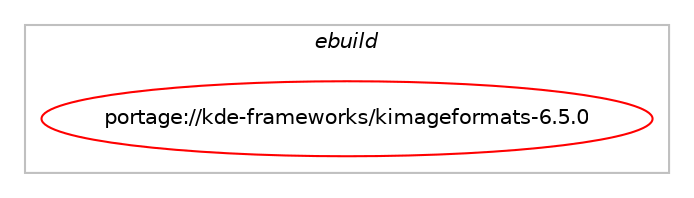digraph prolog {

# *************
# Graph options
# *************

newrank=true;
concentrate=true;
compound=true;
graph [rankdir=LR,fontname=Helvetica,fontsize=10,ranksep=1.5];#, ranksep=2.5, nodesep=0.2];
edge  [arrowhead=vee];
node  [fontname=Helvetica,fontsize=10];

# **********
# The ebuild
# **********

subgraph cluster_leftcol {
color=gray;
label=<<i>ebuild</i>>;
id [label="portage://kde-frameworks/kimageformats-6.5.0", color=red, width=4, href="../kde-frameworks/kimageformats-6.5.0.svg"];
}

# ****************
# The dependencies
# ****************

subgraph cluster_midcol {
color=gray;
label=<<i>dependencies</i>>;
subgraph cluster_compile {
fillcolor="#eeeeee";
style=filled;
label=<<i>compile</i>>;
# *** BEGIN UNKNOWN DEPENDENCY TYPE (TODO) ***
# id -> equal(use_conditional_group(positive,avif,portage://kde-frameworks/kimageformats-6.5.0,[package_dependency(portage://kde-frameworks/kimageformats-6.5.0,install,no,media-libs,libavif,greaterequal,[0.8.2,,,0.8.2],any_same_slot,[])]))
# *** END UNKNOWN DEPENDENCY TYPE (TODO) ***

# *** BEGIN UNKNOWN DEPENDENCY TYPE (TODO) ***
# id -> equal(use_conditional_group(positive,eps,portage://kde-frameworks/kimageformats-6.5.0,[package_dependency(portage://kde-frameworks/kimageformats-6.5.0,install,no,dev-qt,qtbase,greaterequal,[6.6.2,,,6.6.2],[slot(6)],[use(enable(widgets),none)])]))
# *** END UNKNOWN DEPENDENCY TYPE (TODO) ***

# *** BEGIN UNKNOWN DEPENDENCY TYPE (TODO) ***
# id -> equal(use_conditional_group(positive,heif,portage://kde-frameworks/kimageformats-6.5.0,[package_dependency(portage://kde-frameworks/kimageformats-6.5.0,install,no,media-libs,libheif,greaterequal,[1.10.0,,,1.10.0],any_same_slot,[])]))
# *** END UNKNOWN DEPENDENCY TYPE (TODO) ***

# *** BEGIN UNKNOWN DEPENDENCY TYPE (TODO) ***
# id -> equal(use_conditional_group(positive,jpegxl,portage://kde-frameworks/kimageformats-6.5.0,[package_dependency(portage://kde-frameworks/kimageformats-6.5.0,install,no,media-libs,libjxl,greaterequal,[0.7.0,,,0.7.0],any_same_slot,[])]))
# *** END UNKNOWN DEPENDENCY TYPE (TODO) ***

# *** BEGIN UNKNOWN DEPENDENCY TYPE (TODO) ***
# id -> equal(use_conditional_group(positive,openexr,portage://kde-frameworks/kimageformats-6.5.0,[package_dependency(portage://kde-frameworks/kimageformats-6.5.0,install,no,media-libs,openexr,greaterequal,[3,,,3],any_same_slot,[])]))
# *** END UNKNOWN DEPENDENCY TYPE (TODO) ***

# *** BEGIN UNKNOWN DEPENDENCY TYPE (TODO) ***
# id -> equal(use_conditional_group(positive,raw,portage://kde-frameworks/kimageformats-6.5.0,[package_dependency(portage://kde-frameworks/kimageformats-6.5.0,install,no,media-libs,libraw,none,[,,],any_same_slot,[])]))
# *** END UNKNOWN DEPENDENCY TYPE (TODO) ***

# *** BEGIN UNKNOWN DEPENDENCY TYPE (TODO) ***
# id -> equal(use_conditional_group(positive,test,portage://kde-frameworks/kimageformats-6.5.0,[package_dependency(portage://kde-frameworks/kimageformats-6.5.0,install,no,dev-qt,qtimageformats,greaterequal,[6.6.2,,,6.6.2],[slot(6)],[]),use_conditional_group(positive,heif,portage://kde-frameworks/kimageformats-6.5.0,[package_dependency(portage://kde-frameworks/kimageformats-6.5.0,install,no,media-libs,libheif,none,[,,],[],[use(enable(x265),none)])])]))
# *** END UNKNOWN DEPENDENCY TYPE (TODO) ***

# *** BEGIN UNKNOWN DEPENDENCY TYPE (TODO) ***
# id -> equal(package_dependency(portage://kde-frameworks/kimageformats-6.5.0,install,no,dev-qt,qtbase,greaterequal,[6.6.2,,,6.6.2],[slot(6)],[use(enable(gui),none)]))
# *** END UNKNOWN DEPENDENCY TYPE (TODO) ***

# *** BEGIN UNKNOWN DEPENDENCY TYPE (TODO) ***
# id -> equal(package_dependency(portage://kde-frameworks/kimageformats-6.5.0,install,no,dev-qt,qtbase,none,[,,],[slot(6)],[]))
# *** END UNKNOWN DEPENDENCY TYPE (TODO) ***

# *** BEGIN UNKNOWN DEPENDENCY TYPE (TODO) ***
# id -> equal(package_dependency(portage://kde-frameworks/kimageformats-6.5.0,install,no,kde-frameworks,karchive,equal,[6.5*,,,6.5*],[slot(6)],[]))
# *** END UNKNOWN DEPENDENCY TYPE (TODO) ***

}
subgraph cluster_compileandrun {
fillcolor="#eeeeee";
style=filled;
label=<<i>compile and run</i>>;
}
subgraph cluster_run {
fillcolor="#eeeeee";
style=filled;
label=<<i>run</i>>;
# *** BEGIN UNKNOWN DEPENDENCY TYPE (TODO) ***
# id -> equal(use_conditional_group(positive,avif,portage://kde-frameworks/kimageformats-6.5.0,[package_dependency(portage://kde-frameworks/kimageformats-6.5.0,run,no,media-libs,libavif,greaterequal,[0.8.2,,,0.8.2],any_same_slot,[])]))
# *** END UNKNOWN DEPENDENCY TYPE (TODO) ***

# *** BEGIN UNKNOWN DEPENDENCY TYPE (TODO) ***
# id -> equal(use_conditional_group(positive,eps,portage://kde-frameworks/kimageformats-6.5.0,[package_dependency(portage://kde-frameworks/kimageformats-6.5.0,run,no,dev-qt,qtbase,greaterequal,[6.6.2,,,6.6.2],[slot(6)],[use(enable(widgets),none)])]))
# *** END UNKNOWN DEPENDENCY TYPE (TODO) ***

# *** BEGIN UNKNOWN DEPENDENCY TYPE (TODO) ***
# id -> equal(use_conditional_group(positive,heif,portage://kde-frameworks/kimageformats-6.5.0,[package_dependency(portage://kde-frameworks/kimageformats-6.5.0,run,no,media-libs,libheif,greaterequal,[1.10.0,,,1.10.0],any_same_slot,[])]))
# *** END UNKNOWN DEPENDENCY TYPE (TODO) ***

# *** BEGIN UNKNOWN DEPENDENCY TYPE (TODO) ***
# id -> equal(use_conditional_group(positive,jpegxl,portage://kde-frameworks/kimageformats-6.5.0,[package_dependency(portage://kde-frameworks/kimageformats-6.5.0,run,no,media-libs,libjxl,greaterequal,[0.7.0,,,0.7.0],any_same_slot,[])]))
# *** END UNKNOWN DEPENDENCY TYPE (TODO) ***

# *** BEGIN UNKNOWN DEPENDENCY TYPE (TODO) ***
# id -> equal(use_conditional_group(positive,openexr,portage://kde-frameworks/kimageformats-6.5.0,[package_dependency(portage://kde-frameworks/kimageformats-6.5.0,run,no,media-libs,openexr,greaterequal,[3,,,3],any_same_slot,[])]))
# *** END UNKNOWN DEPENDENCY TYPE (TODO) ***

# *** BEGIN UNKNOWN DEPENDENCY TYPE (TODO) ***
# id -> equal(use_conditional_group(positive,raw,portage://kde-frameworks/kimageformats-6.5.0,[package_dependency(portage://kde-frameworks/kimageformats-6.5.0,run,no,media-libs,libraw,none,[,,],any_same_slot,[])]))
# *** END UNKNOWN DEPENDENCY TYPE (TODO) ***

# *** BEGIN UNKNOWN DEPENDENCY TYPE (TODO) ***
# id -> equal(package_dependency(portage://kde-frameworks/kimageformats-6.5.0,run,no,dev-qt,qtbase,greaterequal,[6.6.2,,,6.6.2],[slot(6)],[use(enable(gui),none)]))
# *** END UNKNOWN DEPENDENCY TYPE (TODO) ***

# *** BEGIN UNKNOWN DEPENDENCY TYPE (TODO) ***
# id -> equal(package_dependency(portage://kde-frameworks/kimageformats-6.5.0,run,no,dev-qt,qtbase,none,[,,],[slot(6)],[]))
# *** END UNKNOWN DEPENDENCY TYPE (TODO) ***

# *** BEGIN UNKNOWN DEPENDENCY TYPE (TODO) ***
# id -> equal(package_dependency(portage://kde-frameworks/kimageformats-6.5.0,run,no,kde-frameworks,karchive,equal,[6.5*,,,6.5*],[slot(6)],[]))
# *** END UNKNOWN DEPENDENCY TYPE (TODO) ***

# *** BEGIN UNKNOWN DEPENDENCY TYPE (TODO) ***
# id -> equal(package_dependency(portage://kde-frameworks/kimageformats-6.5.0,run,no,kde-frameworks,kf-env,greaterequal,[6,,,6],[],[]))
# *** END UNKNOWN DEPENDENCY TYPE (TODO) ***

}
}

# **************
# The candidates
# **************

subgraph cluster_choices {
rank=same;
color=gray;
label=<<i>candidates</i>>;

}

}
